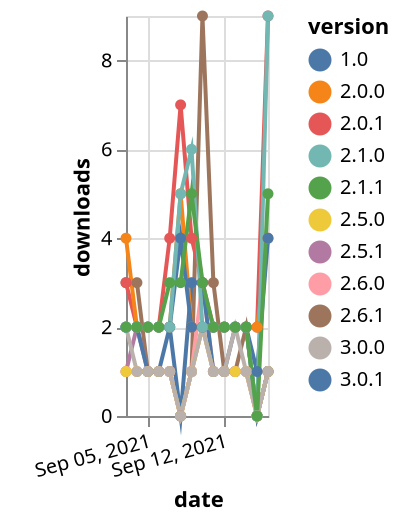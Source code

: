 {"$schema": "https://vega.github.io/schema/vega-lite/v5.json", "description": "A simple bar chart with embedded data.", "data": {"values": [{"date": "2021-09-03", "total": 526, "delta": 3, "version": "2.6.1"}, {"date": "2021-09-04", "total": 529, "delta": 3, "version": "2.6.1"}, {"date": "2021-09-05", "total": 530, "delta": 1, "version": "2.6.1"}, {"date": "2021-09-06", "total": 531, "delta": 1, "version": "2.6.1"}, {"date": "2021-09-07", "total": 532, "delta": 1, "version": "2.6.1"}, {"date": "2021-09-08", "total": 532, "delta": 0, "version": "2.6.1"}, {"date": "2021-09-09", "total": 533, "delta": 1, "version": "2.6.1"}, {"date": "2021-09-10", "total": 542, "delta": 9, "version": "2.6.1"}, {"date": "2021-09-11", "total": 545, "delta": 3, "version": "2.6.1"}, {"date": "2021-09-12", "total": 546, "delta": 1, "version": "2.6.1"}, {"date": "2021-09-13", "total": 547, "delta": 1, "version": "2.6.1"}, {"date": "2021-09-14", "total": 549, "delta": 2, "version": "2.6.1"}, {"date": "2021-09-15", "total": 549, "delta": 0, "version": "2.6.1"}, {"date": "2021-09-16", "total": 550, "delta": 1, "version": "2.6.1"}, {"date": "2021-09-03", "total": 420, "delta": 1, "version": "2.5.1"}, {"date": "2021-09-04", "total": 422, "delta": 2, "version": "2.5.1"}, {"date": "2021-09-05", "total": 423, "delta": 1, "version": "2.5.1"}, {"date": "2021-09-06", "total": 424, "delta": 1, "version": "2.5.1"}, {"date": "2021-09-07", "total": 425, "delta": 1, "version": "2.5.1"}, {"date": "2021-09-08", "total": 425, "delta": 0, "version": "2.5.1"}, {"date": "2021-09-09", "total": 426, "delta": 1, "version": "2.5.1"}, {"date": "2021-09-10", "total": 428, "delta": 2, "version": "2.5.1"}, {"date": "2021-09-11", "total": 429, "delta": 1, "version": "2.5.1"}, {"date": "2021-09-12", "total": 430, "delta": 1, "version": "2.5.1"}, {"date": "2021-09-13", "total": 431, "delta": 1, "version": "2.5.1"}, {"date": "2021-09-14", "total": 432, "delta": 1, "version": "2.5.1"}, {"date": "2021-09-15", "total": 432, "delta": 0, "version": "2.5.1"}, {"date": "2021-09-16", "total": 433, "delta": 1, "version": "2.5.1"}, {"date": "2021-09-03", "total": 160, "delta": 1, "version": "2.6.0"}, {"date": "2021-09-04", "total": 161, "delta": 1, "version": "2.6.0"}, {"date": "2021-09-05", "total": 162, "delta": 1, "version": "2.6.0"}, {"date": "2021-09-06", "total": 163, "delta": 1, "version": "2.6.0"}, {"date": "2021-09-07", "total": 164, "delta": 1, "version": "2.6.0"}, {"date": "2021-09-08", "total": 164, "delta": 0, "version": "2.6.0"}, {"date": "2021-09-09", "total": 165, "delta": 1, "version": "2.6.0"}, {"date": "2021-09-10", "total": 168, "delta": 3, "version": "2.6.0"}, {"date": "2021-09-11", "total": 169, "delta": 1, "version": "2.6.0"}, {"date": "2021-09-12", "total": 170, "delta": 1, "version": "2.6.0"}, {"date": "2021-09-13", "total": 171, "delta": 1, "version": "2.6.0"}, {"date": "2021-09-14", "total": 172, "delta": 1, "version": "2.6.0"}, {"date": "2021-09-15", "total": 172, "delta": 0, "version": "2.6.0"}, {"date": "2021-09-16", "total": 173, "delta": 1, "version": "2.6.0"}, {"date": "2021-09-03", "total": 3253, "delta": 3, "version": "2.0.1"}, {"date": "2021-09-04", "total": 3255, "delta": 2, "version": "2.0.1"}, {"date": "2021-09-05", "total": 3257, "delta": 2, "version": "2.0.1"}, {"date": "2021-09-06", "total": 3259, "delta": 2, "version": "2.0.1"}, {"date": "2021-09-07", "total": 3263, "delta": 4, "version": "2.0.1"}, {"date": "2021-09-08", "total": 3270, "delta": 7, "version": "2.0.1"}, {"date": "2021-09-09", "total": 3274, "delta": 4, "version": "2.0.1"}, {"date": "2021-09-10", "total": 3277, "delta": 3, "version": "2.0.1"}, {"date": "2021-09-11", "total": 3279, "delta": 2, "version": "2.0.1"}, {"date": "2021-09-12", "total": 3281, "delta": 2, "version": "2.0.1"}, {"date": "2021-09-13", "total": 3283, "delta": 2, "version": "2.0.1"}, {"date": "2021-09-14", "total": 3285, "delta": 2, "version": "2.0.1"}, {"date": "2021-09-15", "total": 3287, "delta": 2, "version": "2.0.1"}, {"date": "2021-09-16", "total": 3296, "delta": 9, "version": "2.0.1"}, {"date": "2021-09-03", "total": 67, "delta": 2, "version": "3.0.1"}, {"date": "2021-09-04", "total": 69, "delta": 2, "version": "3.0.1"}, {"date": "2021-09-05", "total": 70, "delta": 1, "version": "3.0.1"}, {"date": "2021-09-06", "total": 71, "delta": 1, "version": "3.0.1"}, {"date": "2021-09-07", "total": 73, "delta": 2, "version": "3.0.1"}, {"date": "2021-09-08", "total": 73, "delta": 0, "version": "3.0.1"}, {"date": "2021-09-09", "total": 76, "delta": 3, "version": "3.0.1"}, {"date": "2021-09-10", "total": 79, "delta": 3, "version": "3.0.1"}, {"date": "2021-09-11", "total": 80, "delta": 1, "version": "3.0.1"}, {"date": "2021-09-12", "total": 81, "delta": 1, "version": "3.0.1"}, {"date": "2021-09-13", "total": 83, "delta": 2, "version": "3.0.1"}, {"date": "2021-09-14", "total": 85, "delta": 2, "version": "3.0.1"}, {"date": "2021-09-15", "total": 85, "delta": 0, "version": "3.0.1"}, {"date": "2021-09-16", "total": 86, "delta": 1, "version": "3.0.1"}, {"date": "2021-09-03", "total": 2679, "delta": 1, "version": "2.5.0"}, {"date": "2021-09-04", "total": 2680, "delta": 1, "version": "2.5.0"}, {"date": "2021-09-05", "total": 2681, "delta": 1, "version": "2.5.0"}, {"date": "2021-09-06", "total": 2682, "delta": 1, "version": "2.5.0"}, {"date": "2021-09-07", "total": 2683, "delta": 1, "version": "2.5.0"}, {"date": "2021-09-08", "total": 2683, "delta": 0, "version": "2.5.0"}, {"date": "2021-09-09", "total": 2684, "delta": 1, "version": "2.5.0"}, {"date": "2021-09-10", "total": 2686, "delta": 2, "version": "2.5.0"}, {"date": "2021-09-11", "total": 2687, "delta": 1, "version": "2.5.0"}, {"date": "2021-09-12", "total": 2688, "delta": 1, "version": "2.5.0"}, {"date": "2021-09-13", "total": 2689, "delta": 1, "version": "2.5.0"}, {"date": "2021-09-14", "total": 2690, "delta": 1, "version": "2.5.0"}, {"date": "2021-09-15", "total": 2690, "delta": 0, "version": "2.5.0"}, {"date": "2021-09-16", "total": 2691, "delta": 1, "version": "2.5.0"}, {"date": "2021-09-03", "total": 2528, "delta": 4, "version": "2.0.0"}, {"date": "2021-09-04", "total": 2530, "delta": 2, "version": "2.0.0"}, {"date": "2021-09-05", "total": 2532, "delta": 2, "version": "2.0.0"}, {"date": "2021-09-06", "total": 2534, "delta": 2, "version": "2.0.0"}, {"date": "2021-09-07", "total": 2536, "delta": 2, "version": "2.0.0"}, {"date": "2021-09-08", "total": 2541, "delta": 5, "version": "2.0.0"}, {"date": "2021-09-09", "total": 2543, "delta": 2, "version": "2.0.0"}, {"date": "2021-09-10", "total": 2545, "delta": 2, "version": "2.0.0"}, {"date": "2021-09-11", "total": 2547, "delta": 2, "version": "2.0.0"}, {"date": "2021-09-12", "total": 2549, "delta": 2, "version": "2.0.0"}, {"date": "2021-09-13", "total": 2551, "delta": 2, "version": "2.0.0"}, {"date": "2021-09-14", "total": 2553, "delta": 2, "version": "2.0.0"}, {"date": "2021-09-15", "total": 2555, "delta": 2, "version": "2.0.0"}, {"date": "2021-09-16", "total": 2559, "delta": 4, "version": "2.0.0"}, {"date": "2021-09-03", "total": 104, "delta": 2, "version": "3.0.0"}, {"date": "2021-09-04", "total": 105, "delta": 1, "version": "3.0.0"}, {"date": "2021-09-05", "total": 106, "delta": 1, "version": "3.0.0"}, {"date": "2021-09-06", "total": 107, "delta": 1, "version": "3.0.0"}, {"date": "2021-09-07", "total": 108, "delta": 1, "version": "3.0.0"}, {"date": "2021-09-08", "total": 108, "delta": 0, "version": "3.0.0"}, {"date": "2021-09-09", "total": 109, "delta": 1, "version": "3.0.0"}, {"date": "2021-09-10", "total": 111, "delta": 2, "version": "3.0.0"}, {"date": "2021-09-11", "total": 112, "delta": 1, "version": "3.0.0"}, {"date": "2021-09-12", "total": 113, "delta": 1, "version": "3.0.0"}, {"date": "2021-09-13", "total": 115, "delta": 2, "version": "3.0.0"}, {"date": "2021-09-14", "total": 116, "delta": 1, "version": "3.0.0"}, {"date": "2021-09-15", "total": 116, "delta": 0, "version": "3.0.0"}, {"date": "2021-09-16", "total": 117, "delta": 1, "version": "3.0.0"}, {"date": "2021-09-03", "total": 2967, "delta": 2, "version": "1.0"}, {"date": "2021-09-04", "total": 2969, "delta": 2, "version": "1.0"}, {"date": "2021-09-05", "total": 2971, "delta": 2, "version": "1.0"}, {"date": "2021-09-06", "total": 2973, "delta": 2, "version": "1.0"}, {"date": "2021-09-07", "total": 2975, "delta": 2, "version": "1.0"}, {"date": "2021-09-08", "total": 2979, "delta": 4, "version": "1.0"}, {"date": "2021-09-09", "total": 2981, "delta": 2, "version": "1.0"}, {"date": "2021-09-10", "total": 2983, "delta": 2, "version": "1.0"}, {"date": "2021-09-11", "total": 2985, "delta": 2, "version": "1.0"}, {"date": "2021-09-12", "total": 2987, "delta": 2, "version": "1.0"}, {"date": "2021-09-13", "total": 2989, "delta": 2, "version": "1.0"}, {"date": "2021-09-14", "total": 2991, "delta": 2, "version": "1.0"}, {"date": "2021-09-15", "total": 2992, "delta": 1, "version": "1.0"}, {"date": "2021-09-16", "total": 2996, "delta": 4, "version": "1.0"}, {"date": "2021-09-03", "total": 2493, "delta": 2, "version": "2.1.0"}, {"date": "2021-09-04", "total": 2495, "delta": 2, "version": "2.1.0"}, {"date": "2021-09-05", "total": 2497, "delta": 2, "version": "2.1.0"}, {"date": "2021-09-06", "total": 2499, "delta": 2, "version": "2.1.0"}, {"date": "2021-09-07", "total": 2501, "delta": 2, "version": "2.1.0"}, {"date": "2021-09-08", "total": 2506, "delta": 5, "version": "2.1.0"}, {"date": "2021-09-09", "total": 2512, "delta": 6, "version": "2.1.0"}, {"date": "2021-09-10", "total": 2514, "delta": 2, "version": "2.1.0"}, {"date": "2021-09-11", "total": 2516, "delta": 2, "version": "2.1.0"}, {"date": "2021-09-12", "total": 2518, "delta": 2, "version": "2.1.0"}, {"date": "2021-09-13", "total": 2520, "delta": 2, "version": "2.1.0"}, {"date": "2021-09-14", "total": 2522, "delta": 2, "version": "2.1.0"}, {"date": "2021-09-15", "total": 2522, "delta": 0, "version": "2.1.0"}, {"date": "2021-09-16", "total": 2531, "delta": 9, "version": "2.1.0"}, {"date": "2021-09-03", "total": 2229, "delta": 2, "version": "2.1.1"}, {"date": "2021-09-04", "total": 2231, "delta": 2, "version": "2.1.1"}, {"date": "2021-09-05", "total": 2233, "delta": 2, "version": "2.1.1"}, {"date": "2021-09-06", "total": 2235, "delta": 2, "version": "2.1.1"}, {"date": "2021-09-07", "total": 2238, "delta": 3, "version": "2.1.1"}, {"date": "2021-09-08", "total": 2241, "delta": 3, "version": "2.1.1"}, {"date": "2021-09-09", "total": 2246, "delta": 5, "version": "2.1.1"}, {"date": "2021-09-10", "total": 2249, "delta": 3, "version": "2.1.1"}, {"date": "2021-09-11", "total": 2251, "delta": 2, "version": "2.1.1"}, {"date": "2021-09-12", "total": 2253, "delta": 2, "version": "2.1.1"}, {"date": "2021-09-13", "total": 2255, "delta": 2, "version": "2.1.1"}, {"date": "2021-09-14", "total": 2257, "delta": 2, "version": "2.1.1"}, {"date": "2021-09-15", "total": 2257, "delta": 0, "version": "2.1.1"}, {"date": "2021-09-16", "total": 2262, "delta": 5, "version": "2.1.1"}]}, "width": "container", "mark": {"type": "line", "point": {"filled": true}}, "encoding": {"x": {"field": "date", "type": "temporal", "timeUnit": "yearmonthdate", "title": "date", "axis": {"labelAngle": -15}}, "y": {"field": "delta", "type": "quantitative", "title": "downloads"}, "color": {"field": "version", "type": "nominal"}, "tooltip": {"field": "delta"}}}